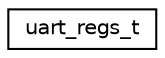 digraph "Graphical Class Hierarchy"
{
 // LATEX_PDF_SIZE
  edge [fontname="Helvetica",fontsize="10",labelfontname="Helvetica",labelfontsize="10"];
  node [fontname="Helvetica",fontsize="10",shape=record];
  rankdir="LR";
  Node0 [label="uart_regs_t",height=0.2,width=0.4,color="black", fillcolor="white", style="filled",URL="$structuart__regs__t.html",tooltip="UART component registers."];
}
